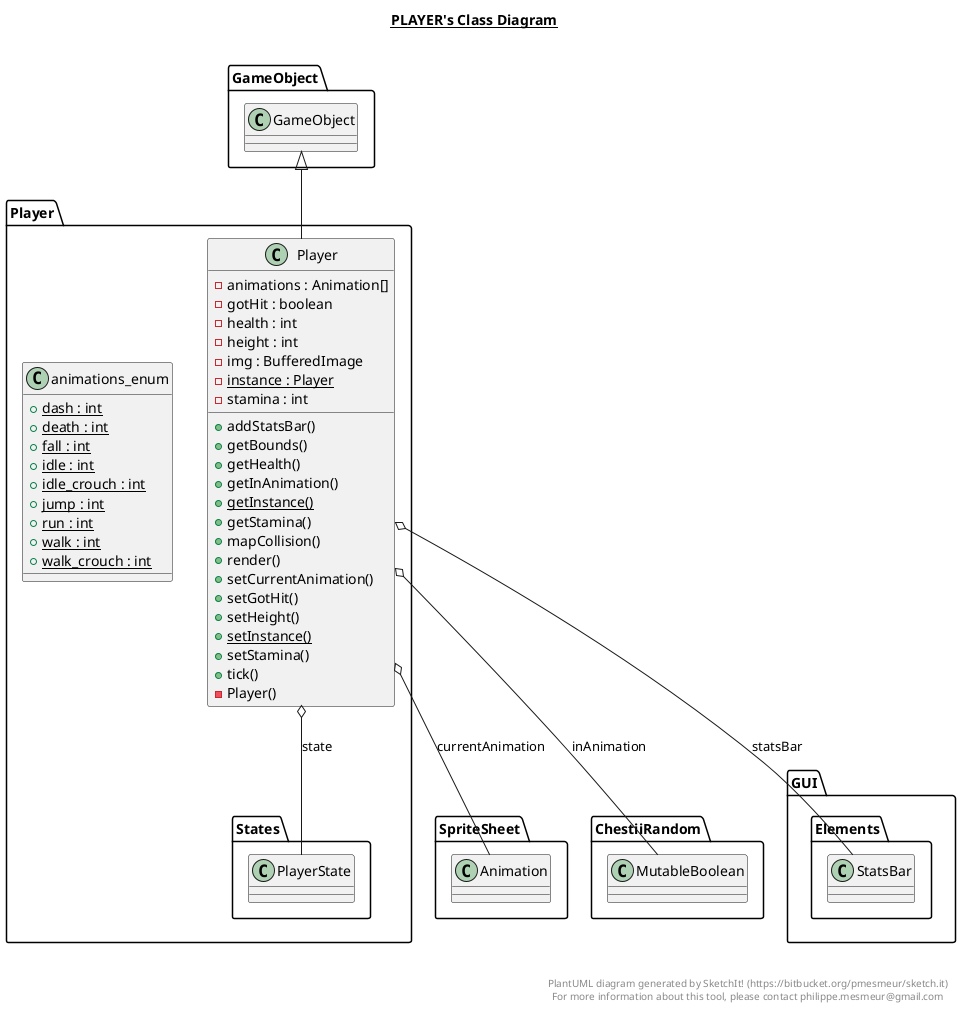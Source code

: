 @startuml

title __PLAYER's Class Diagram__\n

  namespace Player {
    class Player.Player {
        - animations : Animation[]
        - gotHit : boolean
        - health : int
        - height : int
        - img : BufferedImage
        {static} - instance : Player
        - stamina : int
        + addStatsBar()
        + getBounds()
        + getHealth()
        + getInAnimation()
        {static} + getInstance()
        + getStamina()
        + mapCollision()
        + render()
        + setCurrentAnimation()
        + setGotHit()
        + setHeight()
        {static} + setInstance()
        + setStamina()
        + tick()
        - Player()
    }
  }
  

  namespace Player {
    class Player.animations_enum {
        {static} + dash : int
        {static} + death : int
        {static} + fall : int
        {static} + idle : int
        {static} + idle_crouch : int
        {static} + jump : int
        {static} + run : int
        {static} + walk : int
        {static} + walk_crouch : int
    }
  }
  

  Player.Player -up-|> GameObject.GameObject
  Player.Player o-- SpriteSheet.Animation : currentAnimation
  Player.Player o-- ChestiiRandom.MutableBoolean : inAnimation
  Player.Player o-- Player.States.PlayerState : state
  Player.Player o-- GUI.Elements.StatsBar : statsBar


right footer


PlantUML diagram generated by SketchIt! (https://bitbucket.org/pmesmeur/sketch.it)
For more information about this tool, please contact philippe.mesmeur@gmail.com
endfooter

@enduml
